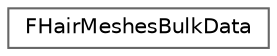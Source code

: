 digraph "Graphical Class Hierarchy"
{
 // INTERACTIVE_SVG=YES
 // LATEX_PDF_SIZE
  bgcolor="transparent";
  edge [fontname=Helvetica,fontsize=10,labelfontname=Helvetica,labelfontsize=10];
  node [fontname=Helvetica,fontsize=10,shape=box,height=0.2,width=0.4];
  rankdir="LR";
  Node0 [id="Node000000",label="FHairMeshesBulkData",height=0.2,width=0.4,color="grey40", fillcolor="white", style="filled",URL="$df/d9b/structFHairMeshesBulkData.html",tooltip=" "];
}
